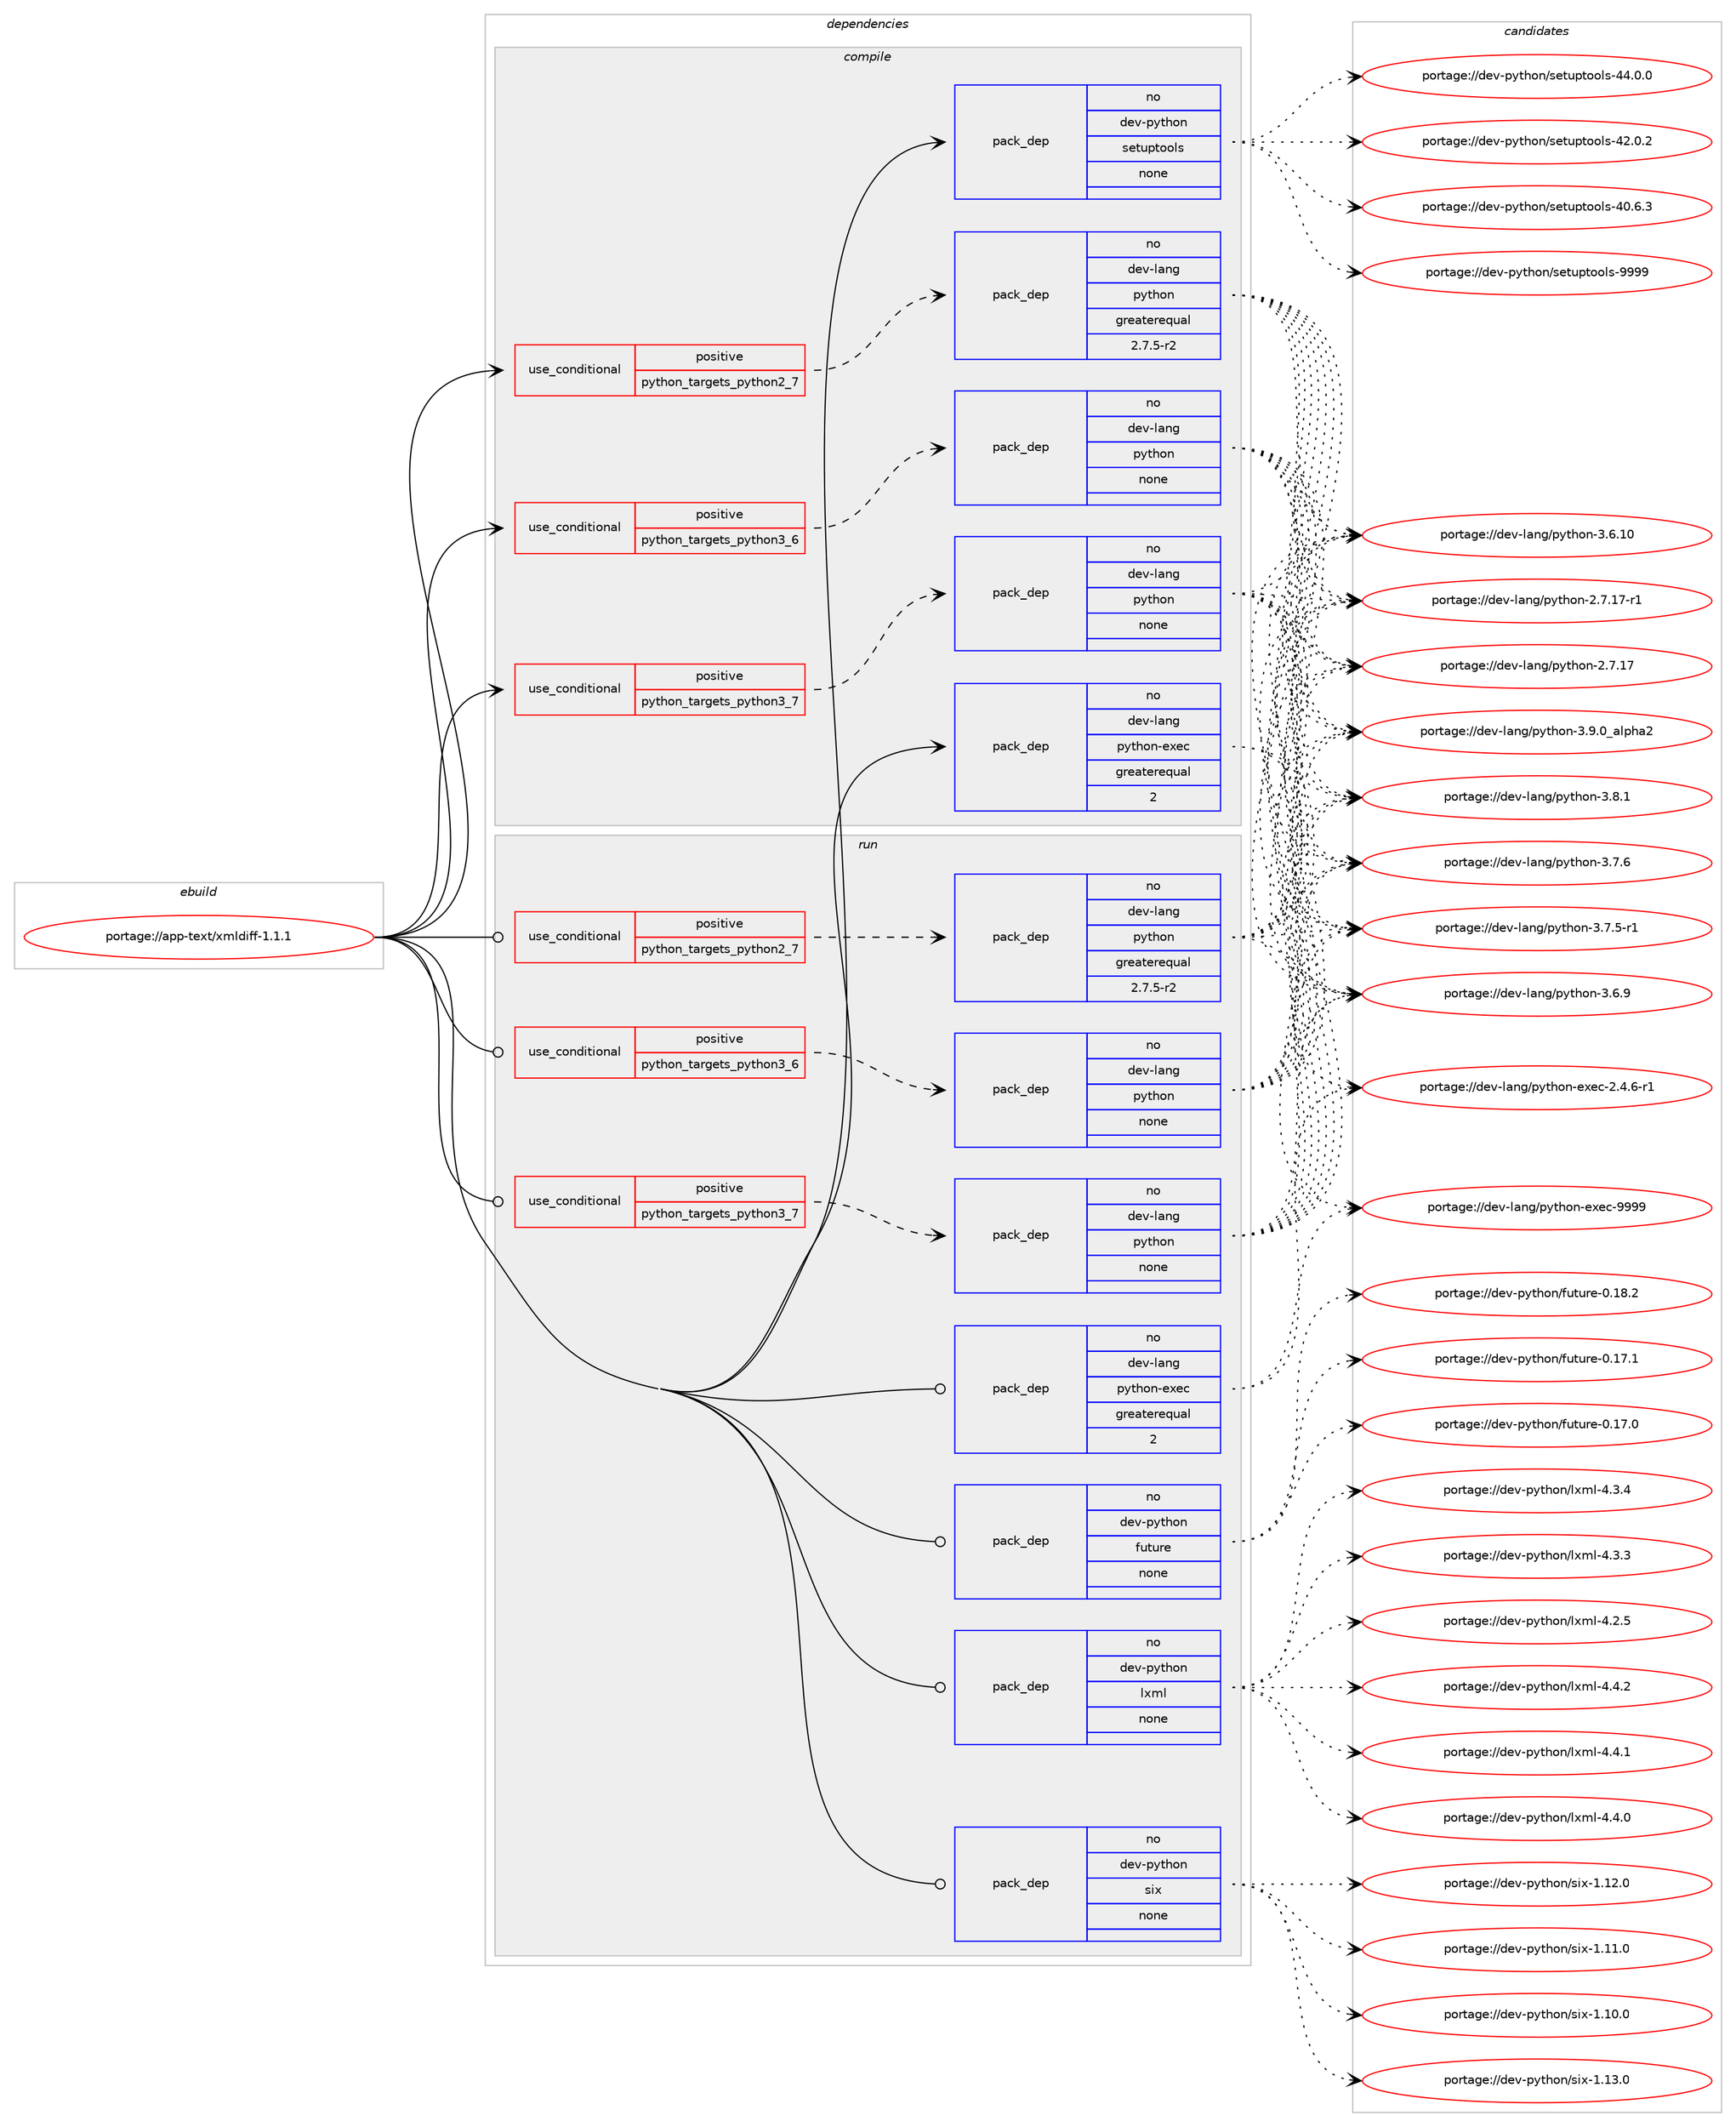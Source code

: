 digraph prolog {

# *************
# Graph options
# *************

newrank=true;
concentrate=true;
compound=true;
graph [rankdir=LR,fontname=Helvetica,fontsize=10,ranksep=1.5];#, ranksep=2.5, nodesep=0.2];
edge  [arrowhead=vee];
node  [fontname=Helvetica,fontsize=10];

# **********
# The ebuild
# **********

subgraph cluster_leftcol {
color=gray;
label=<<i>ebuild</i>>;
id [label="portage://app-text/xmldiff-1.1.1", color=red, width=4, href="../app-text/xmldiff-1.1.1.svg"];
}

# ****************
# The dependencies
# ****************

subgraph cluster_midcol {
color=gray;
label=<<i>dependencies</i>>;
subgraph cluster_compile {
fillcolor="#eeeeee";
style=filled;
label=<<i>compile</i>>;
subgraph cond139245 {
dependency591089 [label=<<TABLE BORDER="0" CELLBORDER="1" CELLSPACING="0" CELLPADDING="4"><TR><TD ROWSPAN="3" CELLPADDING="10">use_conditional</TD></TR><TR><TD>positive</TD></TR><TR><TD>python_targets_python2_7</TD></TR></TABLE>>, shape=none, color=red];
subgraph pack443964 {
dependency591090 [label=<<TABLE BORDER="0" CELLBORDER="1" CELLSPACING="0" CELLPADDING="4" WIDTH="220"><TR><TD ROWSPAN="6" CELLPADDING="30">pack_dep</TD></TR><TR><TD WIDTH="110">no</TD></TR><TR><TD>dev-lang</TD></TR><TR><TD>python</TD></TR><TR><TD>greaterequal</TD></TR><TR><TD>2.7.5-r2</TD></TR></TABLE>>, shape=none, color=blue];
}
dependency591089:e -> dependency591090:w [weight=20,style="dashed",arrowhead="vee"];
}
id:e -> dependency591089:w [weight=20,style="solid",arrowhead="vee"];
subgraph cond139246 {
dependency591091 [label=<<TABLE BORDER="0" CELLBORDER="1" CELLSPACING="0" CELLPADDING="4"><TR><TD ROWSPAN="3" CELLPADDING="10">use_conditional</TD></TR><TR><TD>positive</TD></TR><TR><TD>python_targets_python3_6</TD></TR></TABLE>>, shape=none, color=red];
subgraph pack443965 {
dependency591092 [label=<<TABLE BORDER="0" CELLBORDER="1" CELLSPACING="0" CELLPADDING="4" WIDTH="220"><TR><TD ROWSPAN="6" CELLPADDING="30">pack_dep</TD></TR><TR><TD WIDTH="110">no</TD></TR><TR><TD>dev-lang</TD></TR><TR><TD>python</TD></TR><TR><TD>none</TD></TR><TR><TD></TD></TR></TABLE>>, shape=none, color=blue];
}
dependency591091:e -> dependency591092:w [weight=20,style="dashed",arrowhead="vee"];
}
id:e -> dependency591091:w [weight=20,style="solid",arrowhead="vee"];
subgraph cond139247 {
dependency591093 [label=<<TABLE BORDER="0" CELLBORDER="1" CELLSPACING="0" CELLPADDING="4"><TR><TD ROWSPAN="3" CELLPADDING="10">use_conditional</TD></TR><TR><TD>positive</TD></TR><TR><TD>python_targets_python3_7</TD></TR></TABLE>>, shape=none, color=red];
subgraph pack443966 {
dependency591094 [label=<<TABLE BORDER="0" CELLBORDER="1" CELLSPACING="0" CELLPADDING="4" WIDTH="220"><TR><TD ROWSPAN="6" CELLPADDING="30">pack_dep</TD></TR><TR><TD WIDTH="110">no</TD></TR><TR><TD>dev-lang</TD></TR><TR><TD>python</TD></TR><TR><TD>none</TD></TR><TR><TD></TD></TR></TABLE>>, shape=none, color=blue];
}
dependency591093:e -> dependency591094:w [weight=20,style="dashed",arrowhead="vee"];
}
id:e -> dependency591093:w [weight=20,style="solid",arrowhead="vee"];
subgraph pack443967 {
dependency591095 [label=<<TABLE BORDER="0" CELLBORDER="1" CELLSPACING="0" CELLPADDING="4" WIDTH="220"><TR><TD ROWSPAN="6" CELLPADDING="30">pack_dep</TD></TR><TR><TD WIDTH="110">no</TD></TR><TR><TD>dev-lang</TD></TR><TR><TD>python-exec</TD></TR><TR><TD>greaterequal</TD></TR><TR><TD>2</TD></TR></TABLE>>, shape=none, color=blue];
}
id:e -> dependency591095:w [weight=20,style="solid",arrowhead="vee"];
subgraph pack443968 {
dependency591096 [label=<<TABLE BORDER="0" CELLBORDER="1" CELLSPACING="0" CELLPADDING="4" WIDTH="220"><TR><TD ROWSPAN="6" CELLPADDING="30">pack_dep</TD></TR><TR><TD WIDTH="110">no</TD></TR><TR><TD>dev-python</TD></TR><TR><TD>setuptools</TD></TR><TR><TD>none</TD></TR><TR><TD></TD></TR></TABLE>>, shape=none, color=blue];
}
id:e -> dependency591096:w [weight=20,style="solid",arrowhead="vee"];
}
subgraph cluster_compileandrun {
fillcolor="#eeeeee";
style=filled;
label=<<i>compile and run</i>>;
}
subgraph cluster_run {
fillcolor="#eeeeee";
style=filled;
label=<<i>run</i>>;
subgraph cond139248 {
dependency591097 [label=<<TABLE BORDER="0" CELLBORDER="1" CELLSPACING="0" CELLPADDING="4"><TR><TD ROWSPAN="3" CELLPADDING="10">use_conditional</TD></TR><TR><TD>positive</TD></TR><TR><TD>python_targets_python2_7</TD></TR></TABLE>>, shape=none, color=red];
subgraph pack443969 {
dependency591098 [label=<<TABLE BORDER="0" CELLBORDER="1" CELLSPACING="0" CELLPADDING="4" WIDTH="220"><TR><TD ROWSPAN="6" CELLPADDING="30">pack_dep</TD></TR><TR><TD WIDTH="110">no</TD></TR><TR><TD>dev-lang</TD></TR><TR><TD>python</TD></TR><TR><TD>greaterequal</TD></TR><TR><TD>2.7.5-r2</TD></TR></TABLE>>, shape=none, color=blue];
}
dependency591097:e -> dependency591098:w [weight=20,style="dashed",arrowhead="vee"];
}
id:e -> dependency591097:w [weight=20,style="solid",arrowhead="odot"];
subgraph cond139249 {
dependency591099 [label=<<TABLE BORDER="0" CELLBORDER="1" CELLSPACING="0" CELLPADDING="4"><TR><TD ROWSPAN="3" CELLPADDING="10">use_conditional</TD></TR><TR><TD>positive</TD></TR><TR><TD>python_targets_python3_6</TD></TR></TABLE>>, shape=none, color=red];
subgraph pack443970 {
dependency591100 [label=<<TABLE BORDER="0" CELLBORDER="1" CELLSPACING="0" CELLPADDING="4" WIDTH="220"><TR><TD ROWSPAN="6" CELLPADDING="30">pack_dep</TD></TR><TR><TD WIDTH="110">no</TD></TR><TR><TD>dev-lang</TD></TR><TR><TD>python</TD></TR><TR><TD>none</TD></TR><TR><TD></TD></TR></TABLE>>, shape=none, color=blue];
}
dependency591099:e -> dependency591100:w [weight=20,style="dashed",arrowhead="vee"];
}
id:e -> dependency591099:w [weight=20,style="solid",arrowhead="odot"];
subgraph cond139250 {
dependency591101 [label=<<TABLE BORDER="0" CELLBORDER="1" CELLSPACING="0" CELLPADDING="4"><TR><TD ROWSPAN="3" CELLPADDING="10">use_conditional</TD></TR><TR><TD>positive</TD></TR><TR><TD>python_targets_python3_7</TD></TR></TABLE>>, shape=none, color=red];
subgraph pack443971 {
dependency591102 [label=<<TABLE BORDER="0" CELLBORDER="1" CELLSPACING="0" CELLPADDING="4" WIDTH="220"><TR><TD ROWSPAN="6" CELLPADDING="30">pack_dep</TD></TR><TR><TD WIDTH="110">no</TD></TR><TR><TD>dev-lang</TD></TR><TR><TD>python</TD></TR><TR><TD>none</TD></TR><TR><TD></TD></TR></TABLE>>, shape=none, color=blue];
}
dependency591101:e -> dependency591102:w [weight=20,style="dashed",arrowhead="vee"];
}
id:e -> dependency591101:w [weight=20,style="solid",arrowhead="odot"];
subgraph pack443972 {
dependency591103 [label=<<TABLE BORDER="0" CELLBORDER="1" CELLSPACING="0" CELLPADDING="4" WIDTH="220"><TR><TD ROWSPAN="6" CELLPADDING="30">pack_dep</TD></TR><TR><TD WIDTH="110">no</TD></TR><TR><TD>dev-lang</TD></TR><TR><TD>python-exec</TD></TR><TR><TD>greaterequal</TD></TR><TR><TD>2</TD></TR></TABLE>>, shape=none, color=blue];
}
id:e -> dependency591103:w [weight=20,style="solid",arrowhead="odot"];
subgraph pack443973 {
dependency591104 [label=<<TABLE BORDER="0" CELLBORDER="1" CELLSPACING="0" CELLPADDING="4" WIDTH="220"><TR><TD ROWSPAN="6" CELLPADDING="30">pack_dep</TD></TR><TR><TD WIDTH="110">no</TD></TR><TR><TD>dev-python</TD></TR><TR><TD>future</TD></TR><TR><TD>none</TD></TR><TR><TD></TD></TR></TABLE>>, shape=none, color=blue];
}
id:e -> dependency591104:w [weight=20,style="solid",arrowhead="odot"];
subgraph pack443974 {
dependency591105 [label=<<TABLE BORDER="0" CELLBORDER="1" CELLSPACING="0" CELLPADDING="4" WIDTH="220"><TR><TD ROWSPAN="6" CELLPADDING="30">pack_dep</TD></TR><TR><TD WIDTH="110">no</TD></TR><TR><TD>dev-python</TD></TR><TR><TD>lxml</TD></TR><TR><TD>none</TD></TR><TR><TD></TD></TR></TABLE>>, shape=none, color=blue];
}
id:e -> dependency591105:w [weight=20,style="solid",arrowhead="odot"];
subgraph pack443975 {
dependency591106 [label=<<TABLE BORDER="0" CELLBORDER="1" CELLSPACING="0" CELLPADDING="4" WIDTH="220"><TR><TD ROWSPAN="6" CELLPADDING="30">pack_dep</TD></TR><TR><TD WIDTH="110">no</TD></TR><TR><TD>dev-python</TD></TR><TR><TD>six</TD></TR><TR><TD>none</TD></TR><TR><TD></TD></TR></TABLE>>, shape=none, color=blue];
}
id:e -> dependency591106:w [weight=20,style="solid",arrowhead="odot"];
}
}

# **************
# The candidates
# **************

subgraph cluster_choices {
rank=same;
color=gray;
label=<<i>candidates</i>>;

subgraph choice443964 {
color=black;
nodesep=1;
choice10010111845108971101034711212111610411111045514657464895971081121049750 [label="portage://dev-lang/python-3.9.0_alpha2", color=red, width=4,href="../dev-lang/python-3.9.0_alpha2.svg"];
choice100101118451089711010347112121116104111110455146564649 [label="portage://dev-lang/python-3.8.1", color=red, width=4,href="../dev-lang/python-3.8.1.svg"];
choice100101118451089711010347112121116104111110455146554654 [label="portage://dev-lang/python-3.7.6", color=red, width=4,href="../dev-lang/python-3.7.6.svg"];
choice1001011184510897110103471121211161041111104551465546534511449 [label="portage://dev-lang/python-3.7.5-r1", color=red, width=4,href="../dev-lang/python-3.7.5-r1.svg"];
choice100101118451089711010347112121116104111110455146544657 [label="portage://dev-lang/python-3.6.9", color=red, width=4,href="../dev-lang/python-3.6.9.svg"];
choice10010111845108971101034711212111610411111045514654464948 [label="portage://dev-lang/python-3.6.10", color=red, width=4,href="../dev-lang/python-3.6.10.svg"];
choice100101118451089711010347112121116104111110455046554649554511449 [label="portage://dev-lang/python-2.7.17-r1", color=red, width=4,href="../dev-lang/python-2.7.17-r1.svg"];
choice10010111845108971101034711212111610411111045504655464955 [label="portage://dev-lang/python-2.7.17", color=red, width=4,href="../dev-lang/python-2.7.17.svg"];
dependency591090:e -> choice10010111845108971101034711212111610411111045514657464895971081121049750:w [style=dotted,weight="100"];
dependency591090:e -> choice100101118451089711010347112121116104111110455146564649:w [style=dotted,weight="100"];
dependency591090:e -> choice100101118451089711010347112121116104111110455146554654:w [style=dotted,weight="100"];
dependency591090:e -> choice1001011184510897110103471121211161041111104551465546534511449:w [style=dotted,weight="100"];
dependency591090:e -> choice100101118451089711010347112121116104111110455146544657:w [style=dotted,weight="100"];
dependency591090:e -> choice10010111845108971101034711212111610411111045514654464948:w [style=dotted,weight="100"];
dependency591090:e -> choice100101118451089711010347112121116104111110455046554649554511449:w [style=dotted,weight="100"];
dependency591090:e -> choice10010111845108971101034711212111610411111045504655464955:w [style=dotted,weight="100"];
}
subgraph choice443965 {
color=black;
nodesep=1;
choice10010111845108971101034711212111610411111045514657464895971081121049750 [label="portage://dev-lang/python-3.9.0_alpha2", color=red, width=4,href="../dev-lang/python-3.9.0_alpha2.svg"];
choice100101118451089711010347112121116104111110455146564649 [label="portage://dev-lang/python-3.8.1", color=red, width=4,href="../dev-lang/python-3.8.1.svg"];
choice100101118451089711010347112121116104111110455146554654 [label="portage://dev-lang/python-3.7.6", color=red, width=4,href="../dev-lang/python-3.7.6.svg"];
choice1001011184510897110103471121211161041111104551465546534511449 [label="portage://dev-lang/python-3.7.5-r1", color=red, width=4,href="../dev-lang/python-3.7.5-r1.svg"];
choice100101118451089711010347112121116104111110455146544657 [label="portage://dev-lang/python-3.6.9", color=red, width=4,href="../dev-lang/python-3.6.9.svg"];
choice10010111845108971101034711212111610411111045514654464948 [label="portage://dev-lang/python-3.6.10", color=red, width=4,href="../dev-lang/python-3.6.10.svg"];
choice100101118451089711010347112121116104111110455046554649554511449 [label="portage://dev-lang/python-2.7.17-r1", color=red, width=4,href="../dev-lang/python-2.7.17-r1.svg"];
choice10010111845108971101034711212111610411111045504655464955 [label="portage://dev-lang/python-2.7.17", color=red, width=4,href="../dev-lang/python-2.7.17.svg"];
dependency591092:e -> choice10010111845108971101034711212111610411111045514657464895971081121049750:w [style=dotted,weight="100"];
dependency591092:e -> choice100101118451089711010347112121116104111110455146564649:w [style=dotted,weight="100"];
dependency591092:e -> choice100101118451089711010347112121116104111110455146554654:w [style=dotted,weight="100"];
dependency591092:e -> choice1001011184510897110103471121211161041111104551465546534511449:w [style=dotted,weight="100"];
dependency591092:e -> choice100101118451089711010347112121116104111110455146544657:w [style=dotted,weight="100"];
dependency591092:e -> choice10010111845108971101034711212111610411111045514654464948:w [style=dotted,weight="100"];
dependency591092:e -> choice100101118451089711010347112121116104111110455046554649554511449:w [style=dotted,weight="100"];
dependency591092:e -> choice10010111845108971101034711212111610411111045504655464955:w [style=dotted,weight="100"];
}
subgraph choice443966 {
color=black;
nodesep=1;
choice10010111845108971101034711212111610411111045514657464895971081121049750 [label="portage://dev-lang/python-3.9.0_alpha2", color=red, width=4,href="../dev-lang/python-3.9.0_alpha2.svg"];
choice100101118451089711010347112121116104111110455146564649 [label="portage://dev-lang/python-3.8.1", color=red, width=4,href="../dev-lang/python-3.8.1.svg"];
choice100101118451089711010347112121116104111110455146554654 [label="portage://dev-lang/python-3.7.6", color=red, width=4,href="../dev-lang/python-3.7.6.svg"];
choice1001011184510897110103471121211161041111104551465546534511449 [label="portage://dev-lang/python-3.7.5-r1", color=red, width=4,href="../dev-lang/python-3.7.5-r1.svg"];
choice100101118451089711010347112121116104111110455146544657 [label="portage://dev-lang/python-3.6.9", color=red, width=4,href="../dev-lang/python-3.6.9.svg"];
choice10010111845108971101034711212111610411111045514654464948 [label="portage://dev-lang/python-3.6.10", color=red, width=4,href="../dev-lang/python-3.6.10.svg"];
choice100101118451089711010347112121116104111110455046554649554511449 [label="portage://dev-lang/python-2.7.17-r1", color=red, width=4,href="../dev-lang/python-2.7.17-r1.svg"];
choice10010111845108971101034711212111610411111045504655464955 [label="portage://dev-lang/python-2.7.17", color=red, width=4,href="../dev-lang/python-2.7.17.svg"];
dependency591094:e -> choice10010111845108971101034711212111610411111045514657464895971081121049750:w [style=dotted,weight="100"];
dependency591094:e -> choice100101118451089711010347112121116104111110455146564649:w [style=dotted,weight="100"];
dependency591094:e -> choice100101118451089711010347112121116104111110455146554654:w [style=dotted,weight="100"];
dependency591094:e -> choice1001011184510897110103471121211161041111104551465546534511449:w [style=dotted,weight="100"];
dependency591094:e -> choice100101118451089711010347112121116104111110455146544657:w [style=dotted,weight="100"];
dependency591094:e -> choice10010111845108971101034711212111610411111045514654464948:w [style=dotted,weight="100"];
dependency591094:e -> choice100101118451089711010347112121116104111110455046554649554511449:w [style=dotted,weight="100"];
dependency591094:e -> choice10010111845108971101034711212111610411111045504655464955:w [style=dotted,weight="100"];
}
subgraph choice443967 {
color=black;
nodesep=1;
choice10010111845108971101034711212111610411111045101120101994557575757 [label="portage://dev-lang/python-exec-9999", color=red, width=4,href="../dev-lang/python-exec-9999.svg"];
choice10010111845108971101034711212111610411111045101120101994550465246544511449 [label="portage://dev-lang/python-exec-2.4.6-r1", color=red, width=4,href="../dev-lang/python-exec-2.4.6-r1.svg"];
dependency591095:e -> choice10010111845108971101034711212111610411111045101120101994557575757:w [style=dotted,weight="100"];
dependency591095:e -> choice10010111845108971101034711212111610411111045101120101994550465246544511449:w [style=dotted,weight="100"];
}
subgraph choice443968 {
color=black;
nodesep=1;
choice10010111845112121116104111110471151011161171121161111111081154557575757 [label="portage://dev-python/setuptools-9999", color=red, width=4,href="../dev-python/setuptools-9999.svg"];
choice100101118451121211161041111104711510111611711211611111110811545525246484648 [label="portage://dev-python/setuptools-44.0.0", color=red, width=4,href="../dev-python/setuptools-44.0.0.svg"];
choice100101118451121211161041111104711510111611711211611111110811545525046484650 [label="portage://dev-python/setuptools-42.0.2", color=red, width=4,href="../dev-python/setuptools-42.0.2.svg"];
choice100101118451121211161041111104711510111611711211611111110811545524846544651 [label="portage://dev-python/setuptools-40.6.3", color=red, width=4,href="../dev-python/setuptools-40.6.3.svg"];
dependency591096:e -> choice10010111845112121116104111110471151011161171121161111111081154557575757:w [style=dotted,weight="100"];
dependency591096:e -> choice100101118451121211161041111104711510111611711211611111110811545525246484648:w [style=dotted,weight="100"];
dependency591096:e -> choice100101118451121211161041111104711510111611711211611111110811545525046484650:w [style=dotted,weight="100"];
dependency591096:e -> choice100101118451121211161041111104711510111611711211611111110811545524846544651:w [style=dotted,weight="100"];
}
subgraph choice443969 {
color=black;
nodesep=1;
choice10010111845108971101034711212111610411111045514657464895971081121049750 [label="portage://dev-lang/python-3.9.0_alpha2", color=red, width=4,href="../dev-lang/python-3.9.0_alpha2.svg"];
choice100101118451089711010347112121116104111110455146564649 [label="portage://dev-lang/python-3.8.1", color=red, width=4,href="../dev-lang/python-3.8.1.svg"];
choice100101118451089711010347112121116104111110455146554654 [label="portage://dev-lang/python-3.7.6", color=red, width=4,href="../dev-lang/python-3.7.6.svg"];
choice1001011184510897110103471121211161041111104551465546534511449 [label="portage://dev-lang/python-3.7.5-r1", color=red, width=4,href="../dev-lang/python-3.7.5-r1.svg"];
choice100101118451089711010347112121116104111110455146544657 [label="portage://dev-lang/python-3.6.9", color=red, width=4,href="../dev-lang/python-3.6.9.svg"];
choice10010111845108971101034711212111610411111045514654464948 [label="portage://dev-lang/python-3.6.10", color=red, width=4,href="../dev-lang/python-3.6.10.svg"];
choice100101118451089711010347112121116104111110455046554649554511449 [label="portage://dev-lang/python-2.7.17-r1", color=red, width=4,href="../dev-lang/python-2.7.17-r1.svg"];
choice10010111845108971101034711212111610411111045504655464955 [label="portage://dev-lang/python-2.7.17", color=red, width=4,href="../dev-lang/python-2.7.17.svg"];
dependency591098:e -> choice10010111845108971101034711212111610411111045514657464895971081121049750:w [style=dotted,weight="100"];
dependency591098:e -> choice100101118451089711010347112121116104111110455146564649:w [style=dotted,weight="100"];
dependency591098:e -> choice100101118451089711010347112121116104111110455146554654:w [style=dotted,weight="100"];
dependency591098:e -> choice1001011184510897110103471121211161041111104551465546534511449:w [style=dotted,weight="100"];
dependency591098:e -> choice100101118451089711010347112121116104111110455146544657:w [style=dotted,weight="100"];
dependency591098:e -> choice10010111845108971101034711212111610411111045514654464948:w [style=dotted,weight="100"];
dependency591098:e -> choice100101118451089711010347112121116104111110455046554649554511449:w [style=dotted,weight="100"];
dependency591098:e -> choice10010111845108971101034711212111610411111045504655464955:w [style=dotted,weight="100"];
}
subgraph choice443970 {
color=black;
nodesep=1;
choice10010111845108971101034711212111610411111045514657464895971081121049750 [label="portage://dev-lang/python-3.9.0_alpha2", color=red, width=4,href="../dev-lang/python-3.9.0_alpha2.svg"];
choice100101118451089711010347112121116104111110455146564649 [label="portage://dev-lang/python-3.8.1", color=red, width=4,href="../dev-lang/python-3.8.1.svg"];
choice100101118451089711010347112121116104111110455146554654 [label="portage://dev-lang/python-3.7.6", color=red, width=4,href="../dev-lang/python-3.7.6.svg"];
choice1001011184510897110103471121211161041111104551465546534511449 [label="portage://dev-lang/python-3.7.5-r1", color=red, width=4,href="../dev-lang/python-3.7.5-r1.svg"];
choice100101118451089711010347112121116104111110455146544657 [label="portage://dev-lang/python-3.6.9", color=red, width=4,href="../dev-lang/python-3.6.9.svg"];
choice10010111845108971101034711212111610411111045514654464948 [label="portage://dev-lang/python-3.6.10", color=red, width=4,href="../dev-lang/python-3.6.10.svg"];
choice100101118451089711010347112121116104111110455046554649554511449 [label="portage://dev-lang/python-2.7.17-r1", color=red, width=4,href="../dev-lang/python-2.7.17-r1.svg"];
choice10010111845108971101034711212111610411111045504655464955 [label="portage://dev-lang/python-2.7.17", color=red, width=4,href="../dev-lang/python-2.7.17.svg"];
dependency591100:e -> choice10010111845108971101034711212111610411111045514657464895971081121049750:w [style=dotted,weight="100"];
dependency591100:e -> choice100101118451089711010347112121116104111110455146564649:w [style=dotted,weight="100"];
dependency591100:e -> choice100101118451089711010347112121116104111110455146554654:w [style=dotted,weight="100"];
dependency591100:e -> choice1001011184510897110103471121211161041111104551465546534511449:w [style=dotted,weight="100"];
dependency591100:e -> choice100101118451089711010347112121116104111110455146544657:w [style=dotted,weight="100"];
dependency591100:e -> choice10010111845108971101034711212111610411111045514654464948:w [style=dotted,weight="100"];
dependency591100:e -> choice100101118451089711010347112121116104111110455046554649554511449:w [style=dotted,weight="100"];
dependency591100:e -> choice10010111845108971101034711212111610411111045504655464955:w [style=dotted,weight="100"];
}
subgraph choice443971 {
color=black;
nodesep=1;
choice10010111845108971101034711212111610411111045514657464895971081121049750 [label="portage://dev-lang/python-3.9.0_alpha2", color=red, width=4,href="../dev-lang/python-3.9.0_alpha2.svg"];
choice100101118451089711010347112121116104111110455146564649 [label="portage://dev-lang/python-3.8.1", color=red, width=4,href="../dev-lang/python-3.8.1.svg"];
choice100101118451089711010347112121116104111110455146554654 [label="portage://dev-lang/python-3.7.6", color=red, width=4,href="../dev-lang/python-3.7.6.svg"];
choice1001011184510897110103471121211161041111104551465546534511449 [label="portage://dev-lang/python-3.7.5-r1", color=red, width=4,href="../dev-lang/python-3.7.5-r1.svg"];
choice100101118451089711010347112121116104111110455146544657 [label="portage://dev-lang/python-3.6.9", color=red, width=4,href="../dev-lang/python-3.6.9.svg"];
choice10010111845108971101034711212111610411111045514654464948 [label="portage://dev-lang/python-3.6.10", color=red, width=4,href="../dev-lang/python-3.6.10.svg"];
choice100101118451089711010347112121116104111110455046554649554511449 [label="portage://dev-lang/python-2.7.17-r1", color=red, width=4,href="../dev-lang/python-2.7.17-r1.svg"];
choice10010111845108971101034711212111610411111045504655464955 [label="portage://dev-lang/python-2.7.17", color=red, width=4,href="../dev-lang/python-2.7.17.svg"];
dependency591102:e -> choice10010111845108971101034711212111610411111045514657464895971081121049750:w [style=dotted,weight="100"];
dependency591102:e -> choice100101118451089711010347112121116104111110455146564649:w [style=dotted,weight="100"];
dependency591102:e -> choice100101118451089711010347112121116104111110455146554654:w [style=dotted,weight="100"];
dependency591102:e -> choice1001011184510897110103471121211161041111104551465546534511449:w [style=dotted,weight="100"];
dependency591102:e -> choice100101118451089711010347112121116104111110455146544657:w [style=dotted,weight="100"];
dependency591102:e -> choice10010111845108971101034711212111610411111045514654464948:w [style=dotted,weight="100"];
dependency591102:e -> choice100101118451089711010347112121116104111110455046554649554511449:w [style=dotted,weight="100"];
dependency591102:e -> choice10010111845108971101034711212111610411111045504655464955:w [style=dotted,weight="100"];
}
subgraph choice443972 {
color=black;
nodesep=1;
choice10010111845108971101034711212111610411111045101120101994557575757 [label="portage://dev-lang/python-exec-9999", color=red, width=4,href="../dev-lang/python-exec-9999.svg"];
choice10010111845108971101034711212111610411111045101120101994550465246544511449 [label="portage://dev-lang/python-exec-2.4.6-r1", color=red, width=4,href="../dev-lang/python-exec-2.4.6-r1.svg"];
dependency591103:e -> choice10010111845108971101034711212111610411111045101120101994557575757:w [style=dotted,weight="100"];
dependency591103:e -> choice10010111845108971101034711212111610411111045101120101994550465246544511449:w [style=dotted,weight="100"];
}
subgraph choice443973 {
color=black;
nodesep=1;
choice100101118451121211161041111104710211711611711410145484649564650 [label="portage://dev-python/future-0.18.2", color=red, width=4,href="../dev-python/future-0.18.2.svg"];
choice100101118451121211161041111104710211711611711410145484649554649 [label="portage://dev-python/future-0.17.1", color=red, width=4,href="../dev-python/future-0.17.1.svg"];
choice100101118451121211161041111104710211711611711410145484649554648 [label="portage://dev-python/future-0.17.0", color=red, width=4,href="../dev-python/future-0.17.0.svg"];
dependency591104:e -> choice100101118451121211161041111104710211711611711410145484649564650:w [style=dotted,weight="100"];
dependency591104:e -> choice100101118451121211161041111104710211711611711410145484649554649:w [style=dotted,weight="100"];
dependency591104:e -> choice100101118451121211161041111104710211711611711410145484649554648:w [style=dotted,weight="100"];
}
subgraph choice443974 {
color=black;
nodesep=1;
choice1001011184511212111610411111047108120109108455246524650 [label="portage://dev-python/lxml-4.4.2", color=red, width=4,href="../dev-python/lxml-4.4.2.svg"];
choice1001011184511212111610411111047108120109108455246524649 [label="portage://dev-python/lxml-4.4.1", color=red, width=4,href="../dev-python/lxml-4.4.1.svg"];
choice1001011184511212111610411111047108120109108455246524648 [label="portage://dev-python/lxml-4.4.0", color=red, width=4,href="../dev-python/lxml-4.4.0.svg"];
choice1001011184511212111610411111047108120109108455246514652 [label="portage://dev-python/lxml-4.3.4", color=red, width=4,href="../dev-python/lxml-4.3.4.svg"];
choice1001011184511212111610411111047108120109108455246514651 [label="portage://dev-python/lxml-4.3.3", color=red, width=4,href="../dev-python/lxml-4.3.3.svg"];
choice1001011184511212111610411111047108120109108455246504653 [label="portage://dev-python/lxml-4.2.5", color=red, width=4,href="../dev-python/lxml-4.2.5.svg"];
dependency591105:e -> choice1001011184511212111610411111047108120109108455246524650:w [style=dotted,weight="100"];
dependency591105:e -> choice1001011184511212111610411111047108120109108455246524649:w [style=dotted,weight="100"];
dependency591105:e -> choice1001011184511212111610411111047108120109108455246524648:w [style=dotted,weight="100"];
dependency591105:e -> choice1001011184511212111610411111047108120109108455246514652:w [style=dotted,weight="100"];
dependency591105:e -> choice1001011184511212111610411111047108120109108455246514651:w [style=dotted,weight="100"];
dependency591105:e -> choice1001011184511212111610411111047108120109108455246504653:w [style=dotted,weight="100"];
}
subgraph choice443975 {
color=black;
nodesep=1;
choice100101118451121211161041111104711510512045494649514648 [label="portage://dev-python/six-1.13.0", color=red, width=4,href="../dev-python/six-1.13.0.svg"];
choice100101118451121211161041111104711510512045494649504648 [label="portage://dev-python/six-1.12.0", color=red, width=4,href="../dev-python/six-1.12.0.svg"];
choice100101118451121211161041111104711510512045494649494648 [label="portage://dev-python/six-1.11.0", color=red, width=4,href="../dev-python/six-1.11.0.svg"];
choice100101118451121211161041111104711510512045494649484648 [label="portage://dev-python/six-1.10.0", color=red, width=4,href="../dev-python/six-1.10.0.svg"];
dependency591106:e -> choice100101118451121211161041111104711510512045494649514648:w [style=dotted,weight="100"];
dependency591106:e -> choice100101118451121211161041111104711510512045494649504648:w [style=dotted,weight="100"];
dependency591106:e -> choice100101118451121211161041111104711510512045494649494648:w [style=dotted,weight="100"];
dependency591106:e -> choice100101118451121211161041111104711510512045494649484648:w [style=dotted,weight="100"];
}
}

}
